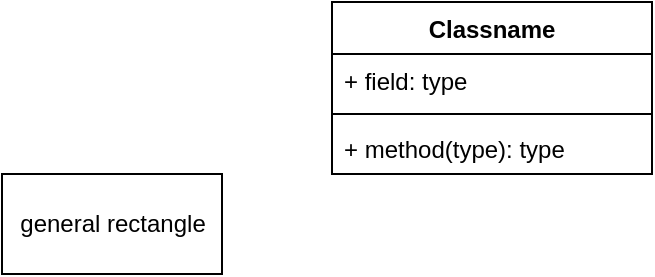 <mxfile version="13.6.9" type="github">
  <diagram id="5D8qNTRdmMwEj9FWk4MJ" name="Page-1">
    <mxGraphModel dx="402" dy="751" grid="1" gridSize="10" guides="1" tooltips="1" connect="1" arrows="1" fold="1" page="1" pageScale="1" pageWidth="850" pageHeight="1100" math="0" shadow="0">
      <root>
        <mxCell id="0" />
        <mxCell id="1" parent="0" />
        <mxCell id="MEVf47uuEOEAfszPCme5-1" value="general rectangle" style="html=1;" parent="1" vertex="1">
          <mxGeometry x="100" y="340" width="110" height="50" as="geometry" />
        </mxCell>
        <mxCell id="MEVf47uuEOEAfszPCme5-2" value="Classname" style="swimlane;fontStyle=1;align=center;verticalAlign=top;childLayout=stackLayout;horizontal=1;startSize=26;horizontalStack=0;resizeParent=1;resizeParentMax=0;resizeLast=0;collapsible=1;marginBottom=0;" parent="1" vertex="1">
          <mxGeometry x="265" y="254" width="160" height="86" as="geometry" />
        </mxCell>
        <mxCell id="MEVf47uuEOEAfszPCme5-3" value="+ field: type" style="text;strokeColor=none;fillColor=none;align=left;verticalAlign=top;spacingLeft=4;spacingRight=4;overflow=hidden;rotatable=0;points=[[0,0.5],[1,0.5]];portConstraint=eastwest;" parent="MEVf47uuEOEAfszPCme5-2" vertex="1">
          <mxGeometry y="26" width="160" height="26" as="geometry" />
        </mxCell>
        <mxCell id="MEVf47uuEOEAfszPCme5-4" value="" style="line;strokeWidth=1;fillColor=none;align=left;verticalAlign=middle;spacingTop=-1;spacingLeft=3;spacingRight=3;rotatable=0;labelPosition=right;points=[];portConstraint=eastwest;" parent="MEVf47uuEOEAfszPCme5-2" vertex="1">
          <mxGeometry y="52" width="160" height="8" as="geometry" />
        </mxCell>
        <mxCell id="MEVf47uuEOEAfszPCme5-5" value="+ method(type): type" style="text;strokeColor=none;fillColor=none;align=left;verticalAlign=top;spacingLeft=4;spacingRight=4;overflow=hidden;rotatable=0;points=[[0,0.5],[1,0.5]];portConstraint=eastwest;" parent="MEVf47uuEOEAfszPCme5-2" vertex="1">
          <mxGeometry y="60" width="160" height="26" as="geometry" />
        </mxCell>
      </root>
    </mxGraphModel>
  </diagram>
</mxfile>
